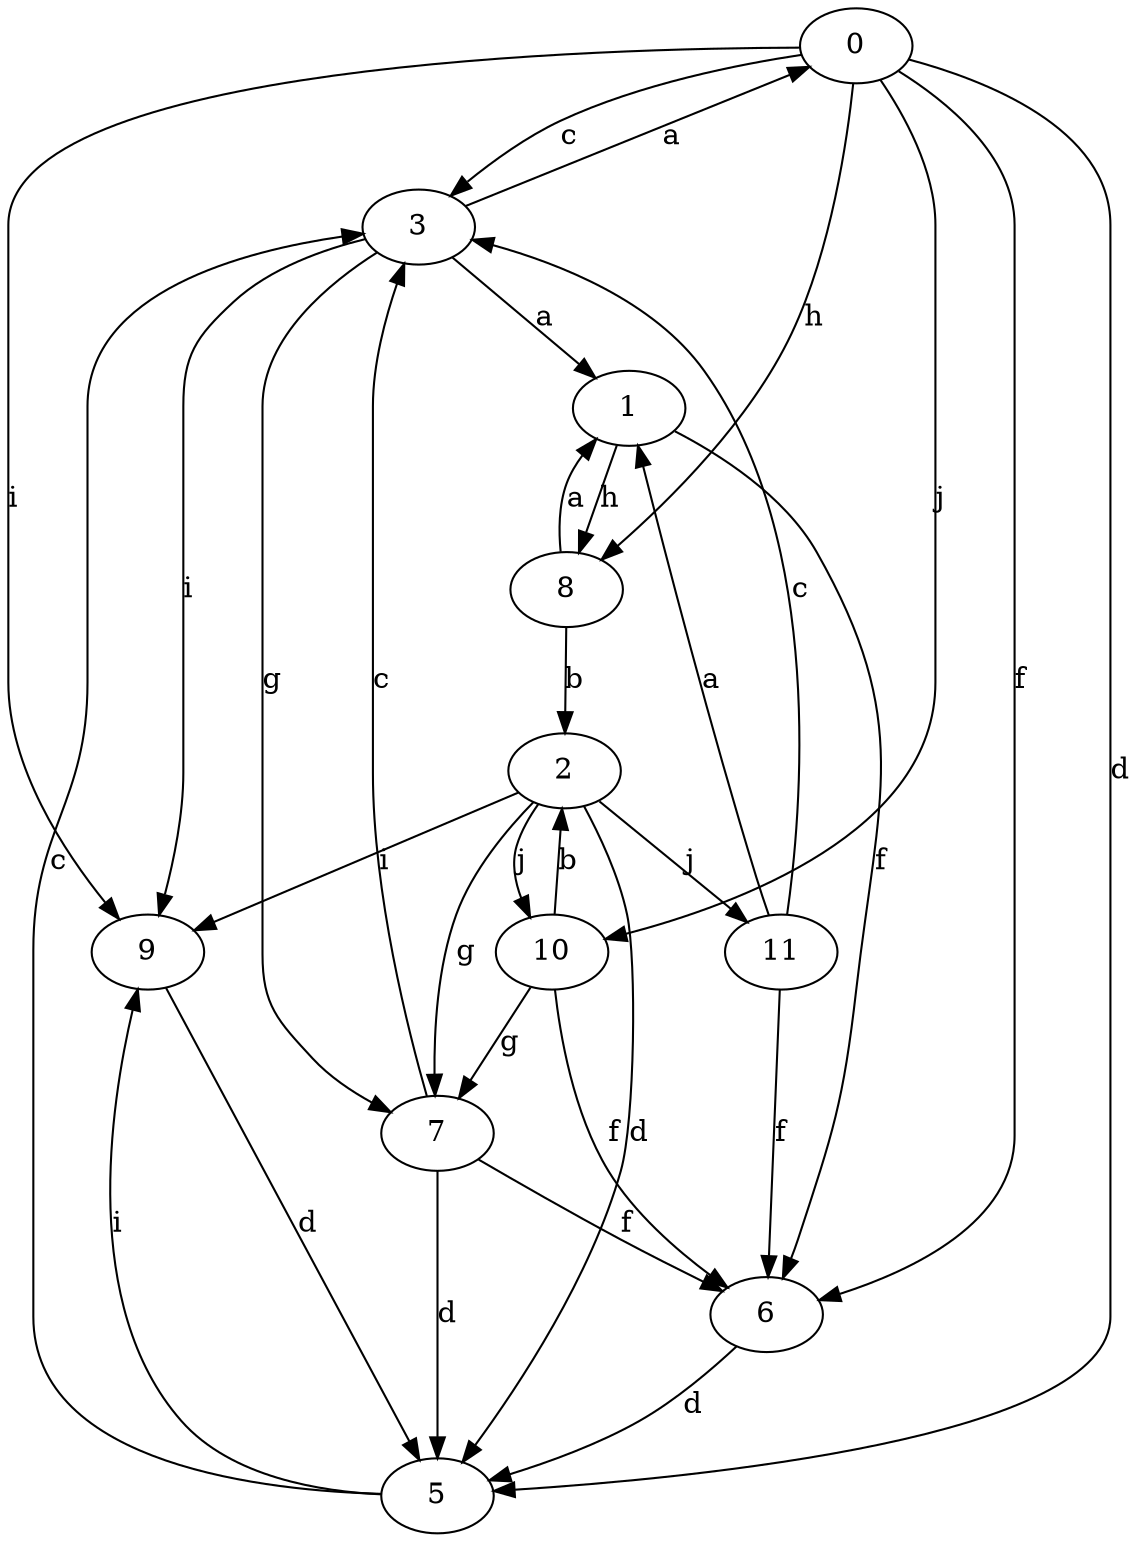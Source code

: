 strict digraph  {
0;
1;
2;
3;
5;
6;
7;
8;
9;
10;
11;
0 -> 3  [label=c];
0 -> 5  [label=d];
0 -> 6  [label=f];
0 -> 8  [label=h];
0 -> 9  [label=i];
0 -> 10  [label=j];
1 -> 6  [label=f];
1 -> 8  [label=h];
2 -> 5  [label=d];
2 -> 7  [label=g];
2 -> 9  [label=i];
2 -> 10  [label=j];
2 -> 11  [label=j];
3 -> 0  [label=a];
3 -> 1  [label=a];
3 -> 7  [label=g];
3 -> 9  [label=i];
5 -> 3  [label=c];
5 -> 9  [label=i];
6 -> 5  [label=d];
7 -> 3  [label=c];
7 -> 5  [label=d];
7 -> 6  [label=f];
8 -> 1  [label=a];
8 -> 2  [label=b];
9 -> 5  [label=d];
10 -> 2  [label=b];
10 -> 6  [label=f];
10 -> 7  [label=g];
11 -> 1  [label=a];
11 -> 3  [label=c];
11 -> 6  [label=f];
}
